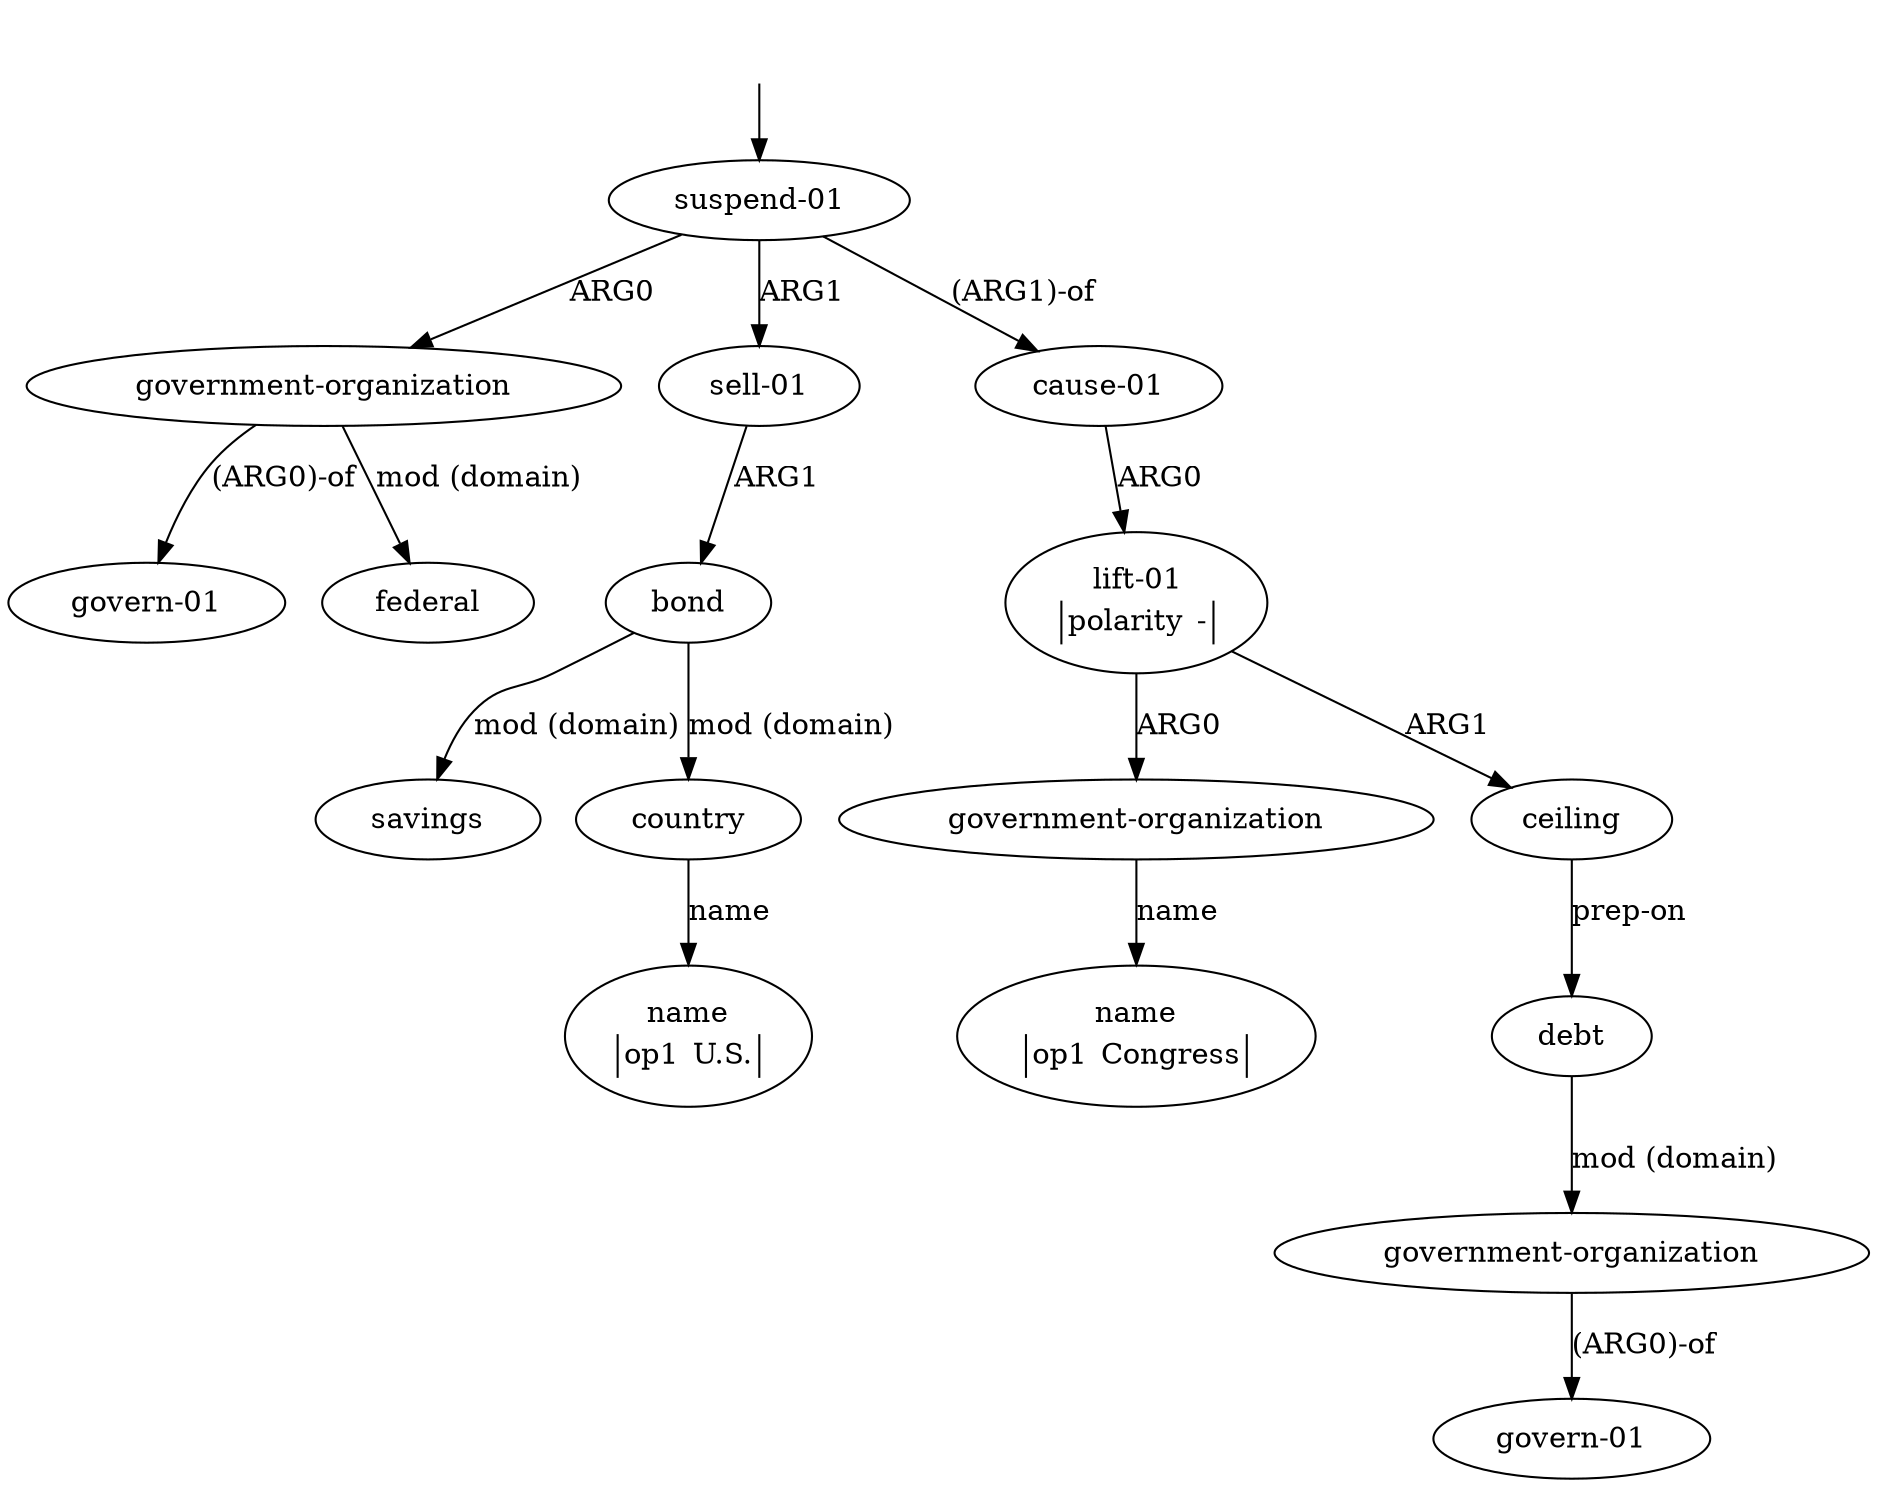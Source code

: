 digraph "20008001" {
  top [ style=invis ];
  top -> 0;
  0 [ label=<<table align="center" border="0" cellspacing="0"><tr><td colspan="2">suspend-01</td></tr></table>> ];
  1 [ label=<<table align="center" border="0" cellspacing="0"><tr><td colspan="2">government-organization</td></tr></table>> ];
  2 [ label=<<table align="center" border="0" cellspacing="0"><tr><td colspan="2">govern-01</td></tr></table>> ];
  3 [ label=<<table align="center" border="0" cellspacing="0"><tr><td colspan="2">federal</td></tr></table>> ];
  4 [ label=<<table align="center" border="0" cellspacing="0"><tr><td colspan="2">sell-01</td></tr></table>> ];
  5 [ label=<<table align="center" border="0" cellspacing="0"><tr><td colspan="2">bond</td></tr></table>> ];
  6 [ label=<<table align="center" border="0" cellspacing="0"><tr><td colspan="2">savings</td></tr></table>> ];
  7 [ label=<<table align="center" border="0" cellspacing="0"><tr><td colspan="2">country</td></tr></table>> ];
  8 [ label=<<table align="center" border="0" cellspacing="0"><tr><td colspan="2">name</td></tr><tr><td sides="l" border="1" align="left">op1</td><td sides="r" border="1" align="left">U.S.</td></tr></table>> ];
  9 [ label=<<table align="center" border="0" cellspacing="0"><tr><td colspan="2">cause-01</td></tr></table>> ];
  10 [ label=<<table align="center" border="0" cellspacing="0"><tr><td colspan="2">lift-01</td></tr><tr><td sides="l" border="1" align="left">polarity</td><td sides="r" border="1" align="left">-</td></tr></table>> ];
  11 [ label=<<table align="center" border="0" cellspacing="0"><tr><td colspan="2">government-organization</td></tr></table>> ];
  12 [ label=<<table align="center" border="0" cellspacing="0"><tr><td colspan="2">name</td></tr><tr><td sides="l" border="1" align="left">op1</td><td sides="r" border="1" align="left">Congress</td></tr></table>> ];
  13 [ label=<<table align="center" border="0" cellspacing="0"><tr><td colspan="2">ceiling</td></tr></table>> ];
  14 [ label=<<table align="center" border="0" cellspacing="0"><tr><td colspan="2">debt</td></tr></table>> ];
  15 [ label=<<table align="center" border="0" cellspacing="0"><tr><td colspan="2">government-organization</td></tr></table>> ];
  16 [ label=<<table align="center" border="0" cellspacing="0"><tr><td colspan="2">govern-01</td></tr></table>> ];
  4 -> 5 [ label="ARG1" ];
  10 -> 11 [ label="ARG0" ];
  1 -> 2 [ label="(ARG0)-of" ];
  0 -> 4 [ label="ARG1" ];
  0 -> 9 [ label="(ARG1)-of" ];
  5 -> 6 [ label="mod (domain)" ];
  5 -> 7 [ label="mod (domain)" ];
  10 -> 13 [ label="ARG1" ];
  11 -> 12 [ label="name" ];
  15 -> 16 [ label="(ARG0)-of" ];
  9 -> 10 [ label="ARG0" ];
  1 -> 3 [ label="mod (domain)" ];
  13 -> 14 [ label="prep-on" ];
  0 -> 1 [ label="ARG0" ];
  7 -> 8 [ label="name" ];
  14 -> 15 [ label="mod (domain)" ];
}

